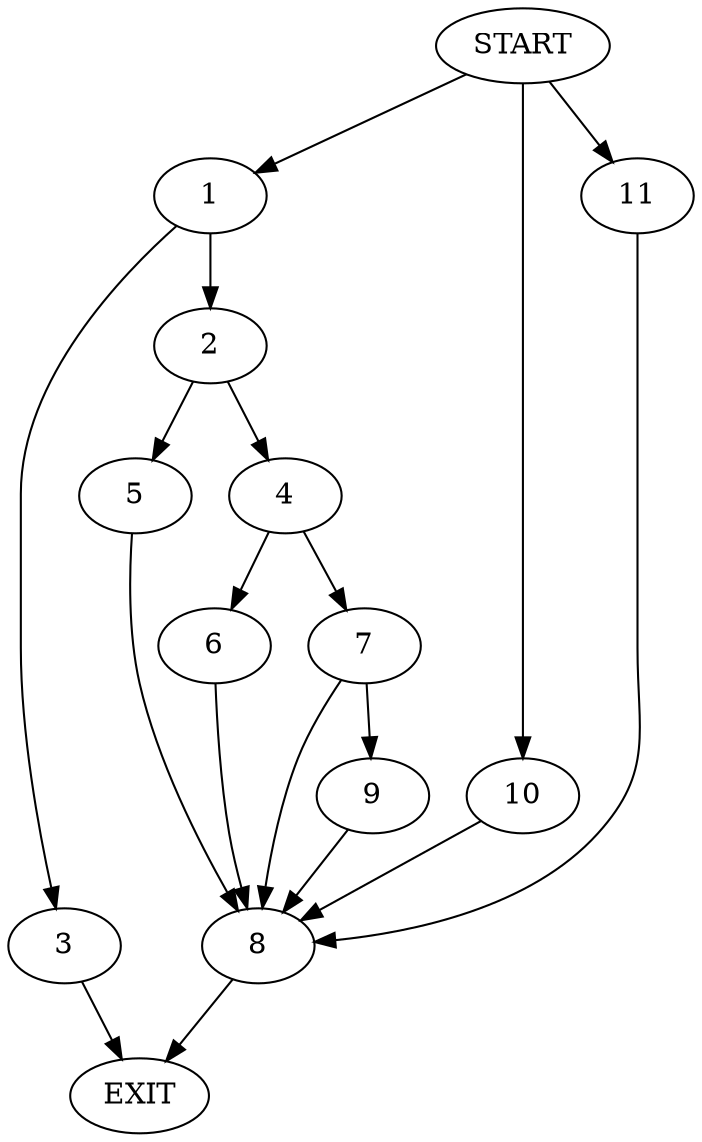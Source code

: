 digraph {
0 [label="START"]
12 [label="EXIT"]
0 -> 1
1 -> 2
1 -> 3
3 -> 12
2 -> 4
2 -> 5
4 -> 6
4 -> 7
5 -> 8
8 -> 12
7 -> 9
7 -> 8
6 -> 8
0 -> 10
10 -> 8
9 -> 8
0 -> 11
11 -> 8
}

